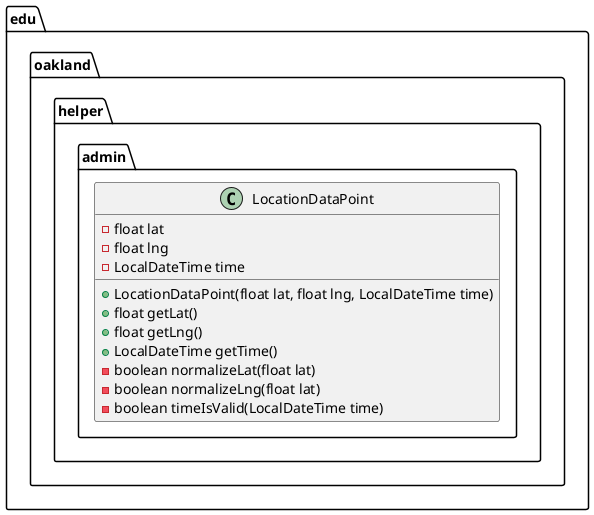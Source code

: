 @startuml LocationDataPoint

package edu.oakland.helper.admin {
    class LocationDataPoint {
        - float lat
        - float lng
        - LocalDateTime time
        + LocationDataPoint(float lat, float lng, LocalDateTime time)
        + float getLat()
        + float getLng()
        + LocalDateTime getTime()
        - boolean normalizeLat(float lat)
        - boolean normalizeLng(float lat)
        - boolean timeIsValid(LocalDateTime time)
    }
}

@enduml